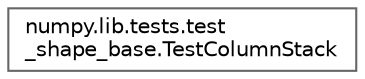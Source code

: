 digraph "Graphical Class Hierarchy"
{
 // LATEX_PDF_SIZE
  bgcolor="transparent";
  edge [fontname=Helvetica,fontsize=10,labelfontname=Helvetica,labelfontsize=10];
  node [fontname=Helvetica,fontsize=10,shape=box,height=0.2,width=0.4];
  rankdir="LR";
  Node0 [id="Node000000",label="numpy.lib.tests.test\l_shape_base.TestColumnStack",height=0.2,width=0.4,color="grey40", fillcolor="white", style="filled",URL="$d6/dcd/classnumpy_1_1lib_1_1tests_1_1test__shape__base_1_1TestColumnStack.html",tooltip=" "];
}

